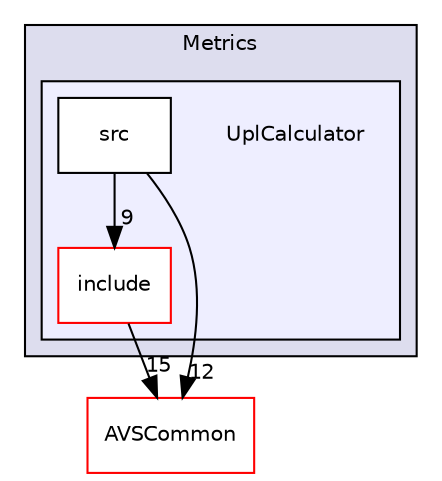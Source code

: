 digraph "/workplace/avs-device-sdk/Metrics/UplCalculator" {
  compound=true
  node [ fontsize="10", fontname="Helvetica"];
  edge [ labelfontsize="10", labelfontname="Helvetica"];
  subgraph clusterdir_43f851592d494520999e836628ea5995 {
    graph [ bgcolor="#ddddee", pencolor="black", label="Metrics" fontname="Helvetica", fontsize="10", URL="dir_43f851592d494520999e836628ea5995.html"]
  subgraph clusterdir_9f62398617d82962c1cec148da29c672 {
    graph [ bgcolor="#eeeeff", pencolor="black", label="" URL="dir_9f62398617d82962c1cec148da29c672.html"];
    dir_9f62398617d82962c1cec148da29c672 [shape=plaintext label="UplCalculator"];
    dir_d2209ed46b177a7fb26ea98511764ec8 [shape=box label="include" color="red" fillcolor="white" style="filled" URL="dir_d2209ed46b177a7fb26ea98511764ec8.html"];
    dir_1df3926af069997dfcdbc340cac83beb [shape=box label="src" color="black" fillcolor="white" style="filled" URL="dir_1df3926af069997dfcdbc340cac83beb.html"];
  }
  }
  dir_13e65effb2bde530b17b3d5eefcd0266 [shape=box label="AVSCommon" fillcolor="white" style="filled" color="red" URL="dir_13e65effb2bde530b17b3d5eefcd0266.html"];
  dir_1df3926af069997dfcdbc340cac83beb->dir_13e65effb2bde530b17b3d5eefcd0266 [headlabel="12", labeldistance=1.5 headhref="dir_000571_000017.html"];
  dir_1df3926af069997dfcdbc340cac83beb->dir_d2209ed46b177a7fb26ea98511764ec8 [headlabel="9", labeldistance=1.5 headhref="dir_000571_000569.html"];
  dir_d2209ed46b177a7fb26ea98511764ec8->dir_13e65effb2bde530b17b3d5eefcd0266 [headlabel="15", labeldistance=1.5 headhref="dir_000569_000017.html"];
}
